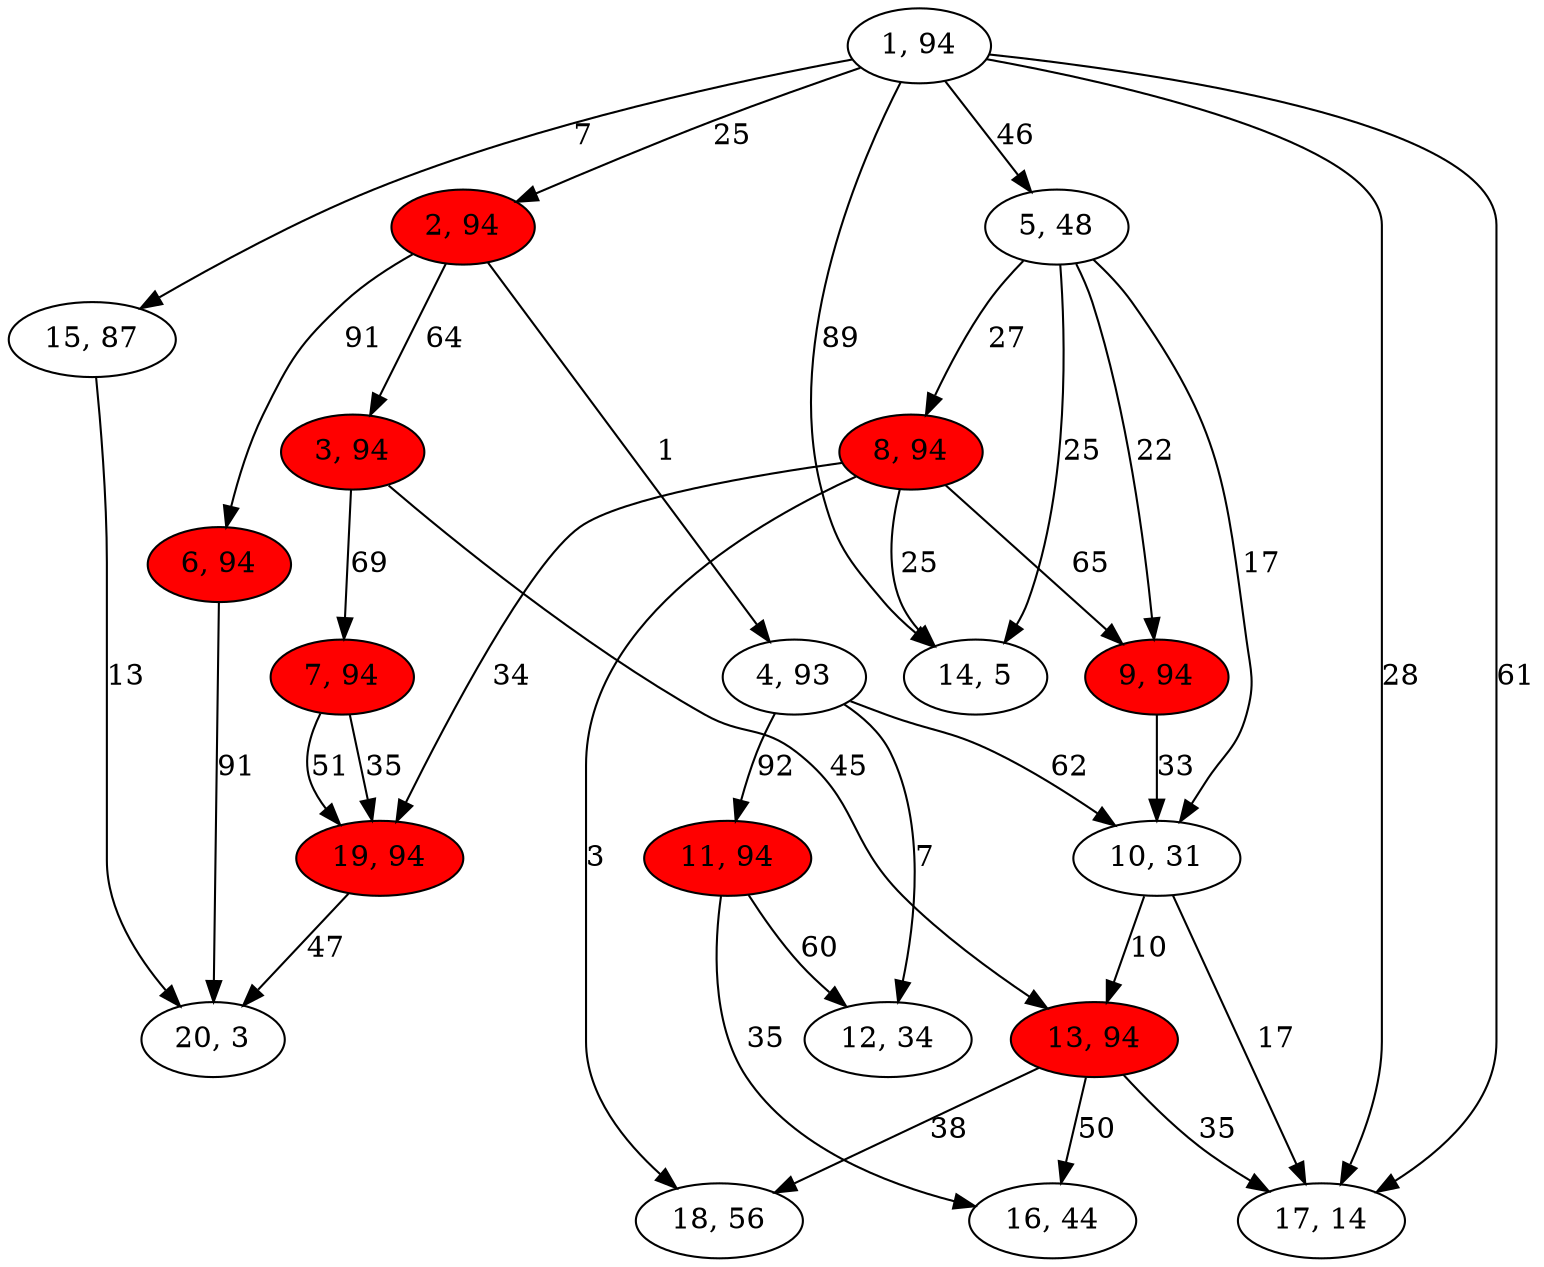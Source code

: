 digraph G{
1[label="1, 94"]
2[label="2, 94"]
3[label="3, 94"]
4[label="4, 93"]
5[label="5, 48"]
6[label="6, 94"]
7[label="7, 94"]
8[label="8, 94"]
9[label="9, 94"]
10[label="10, 31"]
11[label="11, 94"]
12[label="12, 34"]
13[label="13, 94"]
14[label="14, 5"]
15[label="15, 87"]
16[label="16, 44"]
17[label="17, 14"]
18[label="18, 56"]
19[label="19, 94"]
20[label="20, 3"]
1->14[label="89"]
1->17[label="28"]
1->17[label="61"]
1->15[label="7"]
1->5[label="46"]
1->2[label="25"]
2[style = filled,fillcolor=red]
2->6[label="91"]
2->4[label="1"]
2->3[label="64"]
3[style = filled,fillcolor=red]
3->13[label="45"]
3->7[label="69"]
4->10[label="62"]
4->12[label="7"]
4->11[label="92"]
5->10[label="17"]
5->14[label="25"]
5->9[label="22"]
5->8[label="27"]
6[style = filled,fillcolor=red]
6->20[label="91"]
7[style = filled,fillcolor=red]
7->19[label="35"]
7->19[label="51"]
8[style = filled,fillcolor=red]
8->9[label="65"]
8->19[label="34"]
8->14[label="25"]
8->18[label="3"]
9[style = filled,fillcolor=red]
9->10[label="33"]
10->17[label="17"]
10->13[label="10"]
11[style = filled,fillcolor=red]
11->12[label="60"]
11->16[label="35"]
13[style = filled,fillcolor=red]
13->18[label="38"]
13->16[label="50"]
13->17[label="35"]
15->20[label="13"]
19[style = filled,fillcolor=red]
19->20[label="47"]
}
